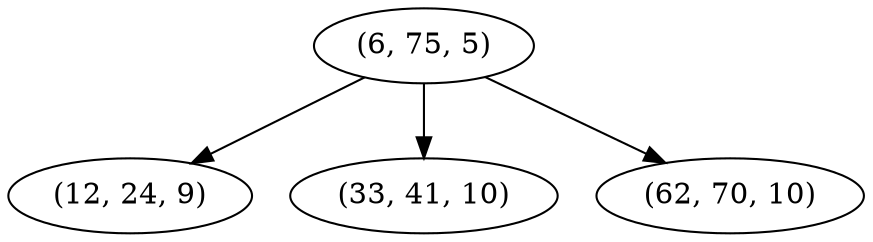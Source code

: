 digraph tree {
    "(6, 75, 5)";
    "(12, 24, 9)";
    "(33, 41, 10)";
    "(62, 70, 10)";
    "(6, 75, 5)" -> "(12, 24, 9)";
    "(6, 75, 5)" -> "(33, 41, 10)";
    "(6, 75, 5)" -> "(62, 70, 10)";
}
